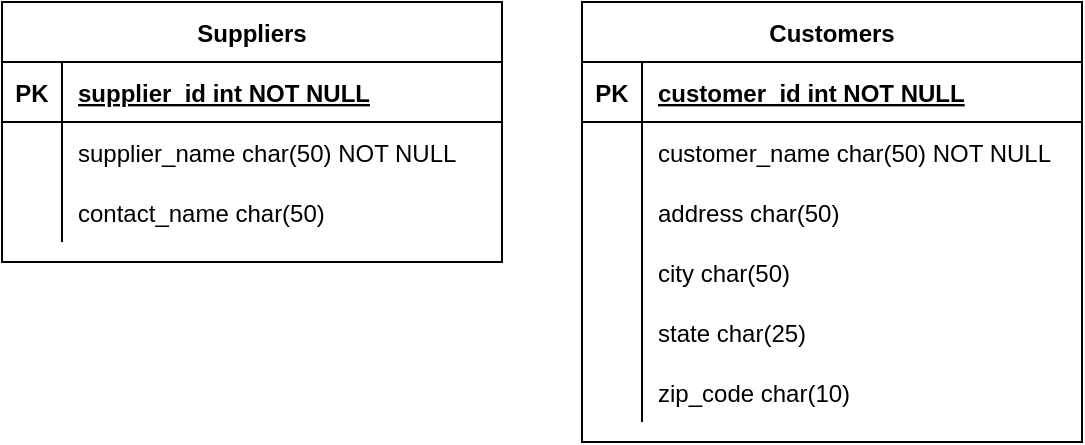 <mxfile version="14.1.7" type="github"><diagram id="pNvAc6polkg5Y7X2t_pa" name="Page-1"><mxGraphModel dx="602" dy="497" grid="1" gridSize="10" guides="1" tooltips="1" connect="1" arrows="1" fold="1" page="1" pageScale="1" pageWidth="850" pageHeight="1100" math="0" shadow="0"><root><mxCell id="0"/><mxCell id="1" parent="0"/><mxCell id="HTdSQ0x45cOLLNhplUDC-1" value="Suppliers" style="shape=table;startSize=30;container=1;collapsible=1;childLayout=tableLayout;fixedRows=1;rowLines=0;fontStyle=1;align=center;resizeLast=1;" vertex="1" parent="1"><mxGeometry x="40" y="150" width="250" height="130" as="geometry"/></mxCell><mxCell id="HTdSQ0x45cOLLNhplUDC-2" value="" style="shape=partialRectangle;collapsible=0;dropTarget=0;pointerEvents=0;fillColor=none;points=[[0,0.5],[1,0.5]];portConstraint=eastwest;top=0;left=0;right=0;bottom=1;" vertex="1" parent="HTdSQ0x45cOLLNhplUDC-1"><mxGeometry y="30" width="250" height="30" as="geometry"/></mxCell><mxCell id="HTdSQ0x45cOLLNhplUDC-3" value="PK" style="shape=partialRectangle;overflow=hidden;connectable=0;fillColor=none;top=0;left=0;bottom=0;right=0;fontStyle=1;" vertex="1" parent="HTdSQ0x45cOLLNhplUDC-2"><mxGeometry width="30" height="30" as="geometry"/></mxCell><mxCell id="HTdSQ0x45cOLLNhplUDC-4" value="supplier_id int NOT NULL " style="shape=partialRectangle;overflow=hidden;connectable=0;fillColor=none;top=0;left=0;bottom=0;right=0;align=left;spacingLeft=6;fontStyle=5;" vertex="1" parent="HTdSQ0x45cOLLNhplUDC-2"><mxGeometry x="30" width="220" height="30" as="geometry"/></mxCell><mxCell id="HTdSQ0x45cOLLNhplUDC-5" value="" style="shape=partialRectangle;collapsible=0;dropTarget=0;pointerEvents=0;fillColor=none;points=[[0,0.5],[1,0.5]];portConstraint=eastwest;top=0;left=0;right=0;bottom=0;" vertex="1" parent="HTdSQ0x45cOLLNhplUDC-1"><mxGeometry y="60" width="250" height="30" as="geometry"/></mxCell><mxCell id="HTdSQ0x45cOLLNhplUDC-6" value="" style="shape=partialRectangle;overflow=hidden;connectable=0;fillColor=none;top=0;left=0;bottom=0;right=0;" vertex="1" parent="HTdSQ0x45cOLLNhplUDC-5"><mxGeometry width="30" height="30" as="geometry"/></mxCell><mxCell id="HTdSQ0x45cOLLNhplUDC-7" value="supplier_name char(50) NOT NULL" style="shape=partialRectangle;overflow=hidden;connectable=0;fillColor=none;top=0;left=0;bottom=0;right=0;align=left;spacingLeft=6;" vertex="1" parent="HTdSQ0x45cOLLNhplUDC-5"><mxGeometry x="30" width="220" height="30" as="geometry"/></mxCell><mxCell id="HTdSQ0x45cOLLNhplUDC-8" value="" style="shape=partialRectangle;collapsible=0;dropTarget=0;pointerEvents=0;fillColor=none;points=[[0,0.5],[1,0.5]];portConstraint=eastwest;top=0;left=0;right=0;bottom=0;" vertex="1" parent="HTdSQ0x45cOLLNhplUDC-1"><mxGeometry y="90" width="250" height="30" as="geometry"/></mxCell><mxCell id="HTdSQ0x45cOLLNhplUDC-9" value="" style="shape=partialRectangle;overflow=hidden;connectable=0;fillColor=none;top=0;left=0;bottom=0;right=0;" vertex="1" parent="HTdSQ0x45cOLLNhplUDC-8"><mxGeometry width="30" height="30" as="geometry"/></mxCell><mxCell id="HTdSQ0x45cOLLNhplUDC-10" value="contact_name char(50)" style="shape=partialRectangle;overflow=hidden;connectable=0;fillColor=none;top=0;left=0;bottom=0;right=0;align=left;spacingLeft=6;" vertex="1" parent="HTdSQ0x45cOLLNhplUDC-8"><mxGeometry x="30" width="220" height="30" as="geometry"/></mxCell><mxCell id="HTdSQ0x45cOLLNhplUDC-11" value="Customers" style="shape=table;startSize=30;container=1;collapsible=1;childLayout=tableLayout;fixedRows=1;rowLines=0;fontStyle=1;align=center;resizeLast=1;" vertex="1" parent="1"><mxGeometry x="330" y="150" width="250" height="220" as="geometry"/></mxCell><mxCell id="HTdSQ0x45cOLLNhplUDC-12" value="" style="shape=partialRectangle;collapsible=0;dropTarget=0;pointerEvents=0;fillColor=none;points=[[0,0.5],[1,0.5]];portConstraint=eastwest;top=0;left=0;right=0;bottom=1;" vertex="1" parent="HTdSQ0x45cOLLNhplUDC-11"><mxGeometry y="30" width="250" height="30" as="geometry"/></mxCell><mxCell id="HTdSQ0x45cOLLNhplUDC-13" value="PK" style="shape=partialRectangle;overflow=hidden;connectable=0;fillColor=none;top=0;left=0;bottom=0;right=0;fontStyle=1;" vertex="1" parent="HTdSQ0x45cOLLNhplUDC-12"><mxGeometry width="30" height="30" as="geometry"/></mxCell><mxCell id="HTdSQ0x45cOLLNhplUDC-14" value="customer_id int NOT NULL " style="shape=partialRectangle;overflow=hidden;connectable=0;fillColor=none;top=0;left=0;bottom=0;right=0;align=left;spacingLeft=6;fontStyle=5;" vertex="1" parent="HTdSQ0x45cOLLNhplUDC-12"><mxGeometry x="30" width="220" height="30" as="geometry"/></mxCell><mxCell id="HTdSQ0x45cOLLNhplUDC-15" value="" style="shape=partialRectangle;collapsible=0;dropTarget=0;pointerEvents=0;fillColor=none;points=[[0,0.5],[1,0.5]];portConstraint=eastwest;top=0;left=0;right=0;bottom=0;" vertex="1" parent="HTdSQ0x45cOLLNhplUDC-11"><mxGeometry y="60" width="250" height="30" as="geometry"/></mxCell><mxCell id="HTdSQ0x45cOLLNhplUDC-16" value="" style="shape=partialRectangle;overflow=hidden;connectable=0;fillColor=none;top=0;left=0;bottom=0;right=0;" vertex="1" parent="HTdSQ0x45cOLLNhplUDC-15"><mxGeometry width="30" height="30" as="geometry"/></mxCell><mxCell id="HTdSQ0x45cOLLNhplUDC-17" value="customer_name char(50) NOT NULL" style="shape=partialRectangle;overflow=hidden;connectable=0;fillColor=none;top=0;left=0;bottom=0;right=0;align=left;spacingLeft=6;" vertex="1" parent="HTdSQ0x45cOLLNhplUDC-15"><mxGeometry x="30" width="220" height="30" as="geometry"/></mxCell><mxCell id="HTdSQ0x45cOLLNhplUDC-18" value="" style="shape=partialRectangle;collapsible=0;dropTarget=0;pointerEvents=0;fillColor=none;points=[[0,0.5],[1,0.5]];portConstraint=eastwest;top=0;left=0;right=0;bottom=0;" vertex="1" parent="HTdSQ0x45cOLLNhplUDC-11"><mxGeometry y="90" width="250" height="30" as="geometry"/></mxCell><mxCell id="HTdSQ0x45cOLLNhplUDC-19" value="" style="shape=partialRectangle;overflow=hidden;connectable=0;fillColor=none;top=0;left=0;bottom=0;right=0;" vertex="1" parent="HTdSQ0x45cOLLNhplUDC-18"><mxGeometry width="30" height="30" as="geometry"/></mxCell><mxCell id="HTdSQ0x45cOLLNhplUDC-20" value="address char(50)" style="shape=partialRectangle;overflow=hidden;connectable=0;fillColor=none;top=0;left=0;bottom=0;right=0;align=left;spacingLeft=6;" vertex="1" parent="HTdSQ0x45cOLLNhplUDC-18"><mxGeometry x="30" width="220" height="30" as="geometry"/></mxCell><mxCell id="HTdSQ0x45cOLLNhplUDC-21" value="" style="shape=partialRectangle;collapsible=0;dropTarget=0;pointerEvents=0;fillColor=none;points=[[0,0.5],[1,0.5]];portConstraint=eastwest;top=0;left=0;right=0;bottom=0;" vertex="1" parent="HTdSQ0x45cOLLNhplUDC-11"><mxGeometry y="120" width="250" height="30" as="geometry"/></mxCell><mxCell id="HTdSQ0x45cOLLNhplUDC-22" value="" style="shape=partialRectangle;overflow=hidden;connectable=0;fillColor=none;top=0;left=0;bottom=0;right=0;" vertex="1" parent="HTdSQ0x45cOLLNhplUDC-21"><mxGeometry width="30" height="30" as="geometry"/></mxCell><mxCell id="HTdSQ0x45cOLLNhplUDC-23" value="city char(50)" style="shape=partialRectangle;overflow=hidden;connectable=0;fillColor=none;top=0;left=0;bottom=0;right=0;align=left;spacingLeft=6;" vertex="1" parent="HTdSQ0x45cOLLNhplUDC-21"><mxGeometry x="30" width="220" height="30" as="geometry"/></mxCell><mxCell id="HTdSQ0x45cOLLNhplUDC-24" value="" style="shape=partialRectangle;collapsible=0;dropTarget=0;pointerEvents=0;fillColor=none;points=[[0,0.5],[1,0.5]];portConstraint=eastwest;top=0;left=0;right=0;bottom=0;" vertex="1" parent="HTdSQ0x45cOLLNhplUDC-11"><mxGeometry y="150" width="250" height="30" as="geometry"/></mxCell><mxCell id="HTdSQ0x45cOLLNhplUDC-25" value="" style="shape=partialRectangle;overflow=hidden;connectable=0;fillColor=none;top=0;left=0;bottom=0;right=0;" vertex="1" parent="HTdSQ0x45cOLLNhplUDC-24"><mxGeometry width="30" height="30" as="geometry"/></mxCell><mxCell id="HTdSQ0x45cOLLNhplUDC-26" value="state char(25)" style="shape=partialRectangle;overflow=hidden;connectable=0;fillColor=none;top=0;left=0;bottom=0;right=0;align=left;spacingLeft=6;" vertex="1" parent="HTdSQ0x45cOLLNhplUDC-24"><mxGeometry x="30" width="220" height="30" as="geometry"/></mxCell><mxCell id="HTdSQ0x45cOLLNhplUDC-27" value="" style="shape=partialRectangle;collapsible=0;dropTarget=0;pointerEvents=0;fillColor=none;points=[[0,0.5],[1,0.5]];portConstraint=eastwest;top=0;left=0;right=0;bottom=0;" vertex="1" parent="HTdSQ0x45cOLLNhplUDC-11"><mxGeometry y="180" width="250" height="30" as="geometry"/></mxCell><mxCell id="HTdSQ0x45cOLLNhplUDC-28" value="" style="shape=partialRectangle;overflow=hidden;connectable=0;fillColor=none;top=0;left=0;bottom=0;right=0;" vertex="1" parent="HTdSQ0x45cOLLNhplUDC-27"><mxGeometry width="30" height="30" as="geometry"/></mxCell><mxCell id="HTdSQ0x45cOLLNhplUDC-29" value="zip_code char(10)" style="shape=partialRectangle;overflow=hidden;connectable=0;fillColor=none;top=0;left=0;bottom=0;right=0;align=left;spacingLeft=6;" vertex="1" parent="HTdSQ0x45cOLLNhplUDC-27"><mxGeometry x="30" width="220" height="30" as="geometry"/></mxCell></root></mxGraphModel></diagram></mxfile>